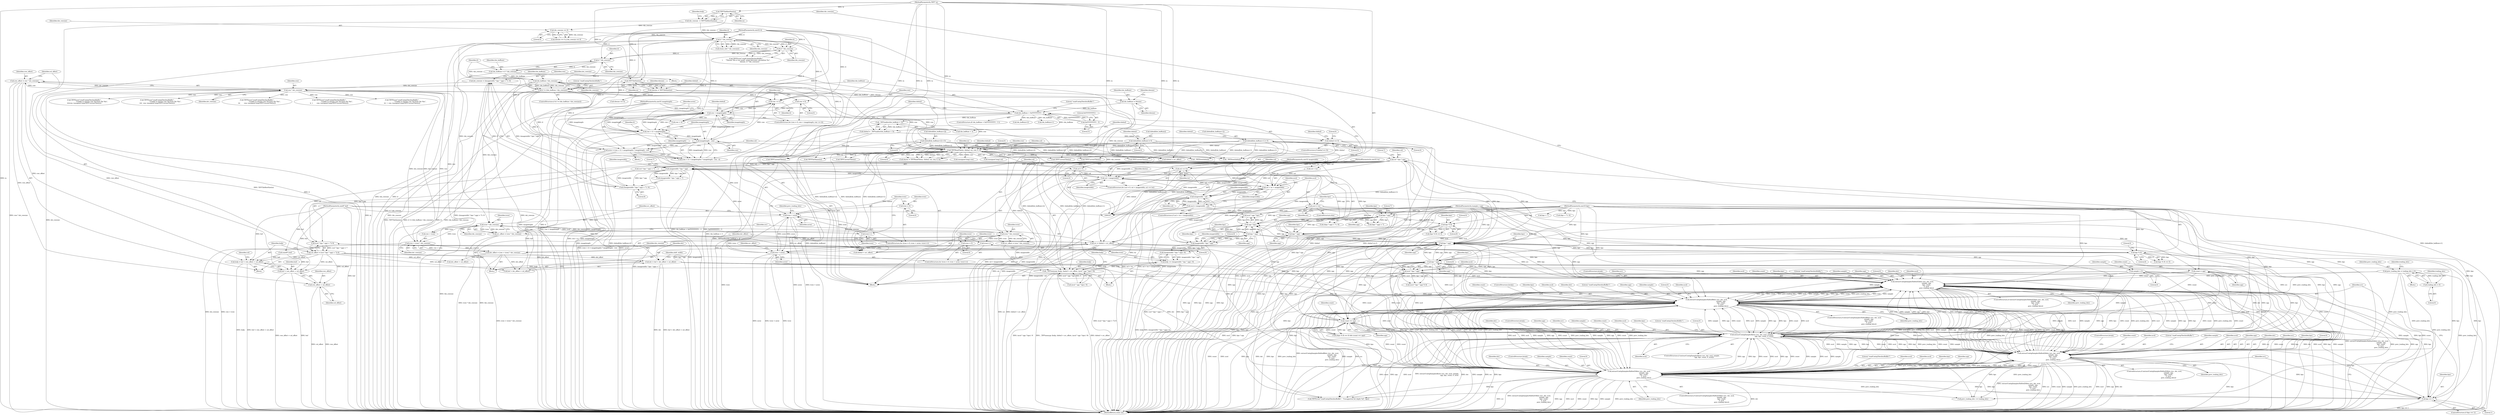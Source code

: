 digraph "0_libtiff_ae9365db1b271b62b35ce018eac8799b1d5e8a53@integer" {
"1000403" [label="(Call,row_offset = row * dst_rowsize)"];
"1000405" [label="(Call,row * dst_rowsize)"];
"1000365" [label="(Call,TIFFReadTile(in, tilebuf, col, row, 0, 0))"];
"1000174" [label="(Call,TIFFTileSize(in))"];
"1000143" [label="(Call,TIFFTileRowSize(in))"];
"1000108" [label="(MethodParameterIn,TIFF* in)"];
"1000311" [label="(Call,tilebuf[tile_buffsize+2] = 0)"];
"1000304" [label="(Call,tilebuf[tile_buffsize+1] = 0)"];
"1000299" [label="(Call,tilebuf[tile_buffsize] = 0)"];
"1000294" [label="(Call,tilebuf == 0)"];
"1000287" [label="(Call,tilebuf = _TIFFmalloc(tile_buffsize + 3))"];
"1000289" [label="(Call,_TIFFmalloc(tile_buffsize + 3))"];
"1000275" [label="(Call,tile_buffsize > 0xFFFFFFFFU - 3)"];
"1000222" [label="(Call,tile_buffsize = tilesize)"];
"1000172" [label="(Call,tilesize = TIFFTileSize(in))"];
"1000264" [label="(Call,tile_buffsize / tile_rowsize)"];
"1000256" [label="(Call,tile_buffsize = tl * tile_rowsize)"];
"1000258" [label="(Call,tl * tile_rowsize)"];
"1000253" [label="(Call,tl * tile_rowsize)"];
"1000245" [label="(Call,tl * tile_rowsize)"];
"1000113" [label="(MethodParameterIn,uint32 tl)"];
"1000141" [label="(Call,tile_rowsize  = TIFFTileRowSize(in))"];
"1000230" [label="(Call,tile_rowsize == 0)"];
"1000277" [label="(Call,0xFFFFFFFFU - 3)"];
"1000356" [label="(Call,col < imagewidth)"];
"1000359" [label="(Call,col += tw)"];
"1000112" [label="(MethodParameterIn,uint32 tw)"];
"1000434" [label="(Call,imagewidth - col)"];
"1000427" [label="(Call,col + tw > imagewidth)"];
"1000412" [label="(Call,col * bps * spp)"];
"1000414" [label="(Call,bps * spp)"];
"1000649" [label="(Call,extractContigSamplesShifted32bits (src, dst, ncol,\n                                                           sample, spp,\n                                                           bps, count,\n                                                           0, ncol,\n                                                           prev_trailing_bits))"];
"1000519" [label="(Call,src = tilebuf + src_offset)"];
"1000514" [label="(Call,src_offset = trow * tile_rowsize)"];
"1000516" [label="(Call,trow * tile_rowsize)"];
"1000508" [label="(Call,trow < nrow)"];
"1000505" [label="(Call,trow = 0)"];
"1000511" [label="(Call,trow++)"];
"1000456" [label="(Call,trow < nrow)"];
"1000459" [label="(Call,trow++)"];
"1000464" [label="(Call,trow * tile_rowsize)"];
"1000453" [label="(Call,trow = 0)"];
"1000340" [label="(Call,nrow = (row + tl > imagelength) ? imagelength - row : tl)"];
"1000348" [label="(Call,imagelength - row)"];
"1000343" [label="(Call,row + tl > imagelength)"];
"1000333" [label="(Call,row < imagelength)"];
"1000330" [label="(Call,row = 0)"];
"1000336" [label="(Call,row += tl)"];
"1000262" [label="(Call,tl != (tile_buffsize / tile_rowsize))"];
"1000110" [label="(MethodParameterIn,uint32 imagelength)"];
"1000531" [label="(Call,dst = buf + dst_offset + col_offset)"];
"1000109" [label="(MethodParameterIn,uint8* buf)"];
"1000524" [label="(Call,dst_offset = (row + trow) * dst_rowsize)"];
"1000526" [label="(Call,(row + trow) * dst_rowsize)"];
"1000408" [label="(Call,col_offset = ((col * bps * spp) + 7)/ 8)"];
"1000410" [label="(Call,((col * bps * spp) + 7)/ 8)"];
"1000572" [label="(Call,extractContigSamplesShifted8bits (src, dst, ncol,\n                                                            sample, spp,\n                                                            bps, count,\n                                                            0, ncol,\n                                                            prev_trailing_bits))"];
"1000498" [label="(Call,ncol * bps * spp)"];
"1000432" [label="(Call,ncol = imagewidth - col)"];
"1000438" [label="(Call,ncol = tw)"];
"1000500" [label="(Call,bps * spp)"];
"1000444" [label="(Call,bps % 8)"];
"1000115" [label="(MethodParameterIn,uint16 bps)"];
"1000448" [label="(Call,count == spp)"];
"1000622" [label="(Call,extractContigSamplesShifted24bits (src, dst, ncol,\n                                                           sample, spp,\n                                                           bps, count,\n                                                           0, ncol,\n                                                           prev_trailing_bits))"];
"1000597" [label="(Call,extractContigSamplesShifted16bits (src, dst, ncol,\n                                                             sample, spp,\n                                                             bps, count,\n                                                             0, ncol,\n                                                             prev_trailing_bits))"];
"1000543" [label="(Call,extractContigSamplesBytes (src, dst, ncol, sample,\n                                                   spp, bps, count, 0, ncol))"];
"1000122" [label="(Call,sample = 0)"];
"1000114" [label="(MethodParameterIn,tsample_t spp)"];
"1000126" [label="(Call,count = spp)"];
"1000567" [label="(Call,bps == 1)"];
"1000490" [label="(Call,prev_trailing_bits = trailing_bits = 0)"];
"1000492" [label="(Call,trailing_bits = 0)"];
"1000324" [label="(Call,bps * spp)"];
"1000198" [label="(Call,bps % 8)"];
"1000191" [label="(Call,bps * spp)"];
"1000484" [label="(Call,bps * spp)"];
"1000475" [label="(Call,spp * bps)"];
"1000111" [label="(MethodParameterIn,uint32 imagewidth)"];
"1000353" [label="(Call,col = 0)"];
"1000482" [label="(Call,imagewidth * bps * spp)"];
"1000322" [label="(Call,imagewidth * bps * spp)"];
"1000318" [label="(Call,dst_rowsize = ((imagewidth * bps * spp) + 7) / 8)"];
"1000320" [label="(Call,((imagewidth * bps * spp) + 7) / 8)"];
"1000419" [label="(Call,bufp = buf + row_offset + col_offset)"];
"1000467" [label="(Call,_TIFFmemcpy (bufp, tilebuf + src_offset, (ncol * spp * bps) / 8))"];
"1000479" [label="(Call,bufp += (imagewidth * bps * spp) / 8)"];
"1000421" [label="(Call,buf + row_offset + col_offset)"];
"1000423" [label="(Call,row_offset + col_offset)"];
"1000445" [label="(Identifier,bps)"];
"1000258" [label="(Call,tl * tile_rowsize)"];
"1000311" [label="(Call,tilebuf[tile_buffsize+2] = 0)"];
"1000257" [label="(Identifier,tile_buffsize)"];
"1000422" [label="(Identifier,buf)"];
"1000610" [label="(Literal,\"readContigTilesIntoBuffer\")"];
"1000487" [label="(Literal,8)"];
"1000404" [label="(Identifier,row_offset)"];
"1000460" [label="(Identifier,trow)"];
"1000511" [label="(Call,trow++)"];
"1000304" [label="(Call,tilebuf[tile_buffsize+1] = 0)"];
"1000115" [label="(MethodParameterIn,uint16 bps)"];
"1000533" [label="(Call,buf + dst_offset + col_offset)"];
"1000431" [label="(Identifier,imagewidth)"];
"1000484" [label="(Call,bps * spp)"];
"1000328" [label="(Literal,8)"];
"1000144" [label="(Identifier,in)"];
"1000568" [label="(Identifier,bps)"];
"1000325" [label="(Identifier,bps)"];
"1000126" [label="(Call,count = spp)"];
"1000287" [label="(Call,tilebuf = _TIFFmalloc(tile_buffsize + 3))"];
"1000321" [label="(Call,(imagewidth * bps * spp) + 7)"];
"1000649" [label="(Call,extractContigSamplesShifted32bits (src, dst, ncol,\n                                                           sample, spp,\n                                                           bps, count,\n                                                           0, ncol,\n                                                           prev_trailing_bits))"];
"1000335" [label="(Identifier,imagelength)"];
"1000446" [label="(Literal,8)"];
"1000143" [label="(Call,TIFFTileRowSize(in))"];
"1000371" [label="(Literal,0)"];
"1000331" [label="(Identifier,row)"];
"1000483" [label="(Identifier,imagewidth)"];
"1000458" [label="(Identifier,nrow)"];
"1000189" [label="(Call,((bps * spp) + 7) / 8)"];
"1000432" [label="(Call,ncol = imagewidth - col)"];
"1000596" [label="(ControlStructure,if (extractContigSamplesShifted16bits (src, dst, ncol,\n                                                             sample, spp,\n                                                             bps, count,\n                                                             0, ncol,\n                                                             prev_trailing_bits)))"];
"1000142" [label="(Identifier,tile_rowsize)"];
"1000200" [label="(Literal,8)"];
"1000452" [label="(ControlStructure,for (trow = 0; trow < nrow; trow++))"];
"1000423" [label="(Call,row_offset + col_offset)"];
"1000407" [label="(Identifier,dst_rowsize)"];
"1000226" [label="(Call,tilesize == 0 || tile_rowsize == 0)"];
"1000231" [label="(Identifier,tile_rowsize)"];
"1000361" [label="(Identifier,tw)"];
"1000644" [label="(ControlStructure,break;)"];
"1000521" [label="(Call,tilebuf + src_offset)"];
"1000296" [label="(Literal,0)"];
"1000279" [label="(Literal,3)"];
"1000658" [label="(Identifier,ncol)"];
"1000482" [label="(Call,imagewidth * bps * spp)"];
"1000497" [label="(Call,(ncol * bps * spp) % 8)"];
"1000224" [label="(Identifier,tilesize)"];
"1000330" [label="(Call,row = 0)"];
"1000491" [label="(Identifier,prev_trailing_bits)"];
"1000360" [label="(Identifier,col)"];
"1000629" [label="(Identifier,count)"];
"1000545" [label="(Identifier,dst)"];
"1000600" [label="(Identifier,ncol)"];
"1000303" [label="(Literal,0)"];
"1000111" [label="(MethodParameterIn,uint32 imagewidth)"];
"1000110" [label="(MethodParameterIn,uint32 imagelength)"];
"1000359" [label="(Call,col += tw)"];
"1000289" [label="(Call,_TIFFmalloc(tile_buffsize + 3))"];
"1000409" [label="(Identifier,col_offset)"];
"1000656" [label="(Identifier,count)"];
"1000655" [label="(Identifier,bps)"];
"1000282" [label="(Literal,\"readContigTilesIntoBuffer\")"];
"1000253" [label="(Call,tl * tile_rowsize)"];
"1000368" [label="(Identifier,col)"];
"1000516" [label="(Call,trow * tile_rowsize)"];
"1000420" [label="(Identifier,bufp)"];
"1000152" [label="(Call,(uint8*) buf)"];
"1000317" [label="(Literal,0)"];
"1000259" [label="(Identifier,tl)"];
"1000686" [label="(MethodReturn,static int)"];
"1000662" [label="(Literal,\"readContigTilesIntoBuffer\")"];
"1000262" [label="(Call,tl != (tile_buffsize / tile_rowsize))"];
"1000680" [label="(Identifier,prev_trailing_bits)"];
"1000519" [label="(Call,src = tilebuf + src_offset)"];
"1000324" [label="(Call,bps * spp)"];
"1000364" [label="(Identifier,tbytes)"];
"1000327" [label="(Literal,7)"];
"1000198" [label="(Call,bps % 8)"];
"1000526" [label="(Call,(row + trow) * dst_rowsize)"];
"1000332" [label="(Literal,0)"];
"1000295" [label="(Identifier,tilebuf)"];
"1000113" [label="(MethodParameterIn,uint32 tl)"];
"1000504" [label="(ControlStructure,for (trow = 0; trow < nrow; trow++))"];
"1000418" [label="(Literal,8)"];
"1000312" [label="(Call,tilebuf[tile_buffsize+2])"];
"1000419" [label="(Call,bufp = buf + row_offset + col_offset)"];
"1000472" [label="(Call,(ncol * spp * bps) / 8)"];
"1000293" [label="(ControlStructure,if (tilebuf == 0))"];
"1000625" [label="(Identifier,ncol)"];
"1000440" [label="(Identifier,tw)"];
"1000469" [label="(Call,tilebuf + src_offset)"];
"1000333" [label="(Call,row < imagelength)"];
"1000173" [label="(Identifier,tilesize)"];
"1000566" [label="(ControlStructure,if (bps == 1))"];
"1000640" [label="(Call,TIFFCurrentTile(in))"];
"1000455" [label="(Literal,0)"];
"1000606" [label="(Identifier,ncol)"];
"1000442" [label="(Call,((bps % 8) == 0) && (count == spp))"];
"1000193" [label="(Identifier,spp)"];
"1000594" [label="(ControlStructure,break;)"];
"1000564" [label="(ControlStructure,break;)"];
"1000326" [label="(Identifier,spp)"];
"1000467" [label="(Call,_TIFFmemcpy (bufp, tilebuf + src_offset, (ncol * spp * bps) / 8))"];
"1000128" [label="(Identifier,spp)"];
"1000530" [label="(Identifier,dst_rowsize)"];
"1000381" [label="(Call,TIFFFileName(in))"];
"1000468" [label="(Identifier,bufp)"];
"1000479" [label="(Call,bufp += (imagewidth * bps * spp) / 8)"];
"1000548" [label="(Identifier,spp)"];
"1000635" [label="(Literal,\"readContigTilesIntoBuffer\")"];
"1000275" [label="(Call,tile_buffsize > 0xFFFFFFFFU - 3)"];
"1000578" [label="(Identifier,bps)"];
"1000463" [label="(Identifier,src_offset)"];
"1000571" [label="(ControlStructure,if (extractContigSamplesShifted8bits (src, dst, ncol,\n                                                            sample, spp,\n                                                            bps, count,\n                                                            0, ncol,\n                                                            prev_trailing_bits)))"];
"1000456" [label="(Call,trow < nrow)"];
"1000503" [label="(Literal,8)"];
"1000597" [label="(Call,extractContigSamplesShifted16bits (src, dst, ncol,\n                                                             sample, spp,\n                                                             bps, count,\n                                                             0, ncol,\n                                                             prev_trailing_bits))"];
"1000319" [label="(Identifier,dst_rowsize)"];
"1000603" [label="(Identifier,bps)"];
"1000256" [label="(Call,tile_buffsize = tl * tile_rowsize)"];
"1000513" [label="(Block,)"];
"1000653" [label="(Identifier,sample)"];
"1000443" [label="(Call,(bps % 8) == 0)"];
"1000406" [label="(Identifier,row)"];
"1000626" [label="(Identifier,sample)"];
"1000575" [label="(Identifier,ncol)"];
"1000631" [label="(Identifier,ncol)"];
"1000477" [label="(Identifier,bps)"];
"1000489" [label="(Block,)"];
"1000544" [label="(Identifier,src)"];
"1000433" [label="(Identifier,ncol)"];
"1000428" [label="(Call,col + tw)"];
"1000365" [label="(Call,TIFFReadTile(in, tilebuf, col, row, 0, 0))"];
"1000438" [label="(Call,ncol = tw)"];
"1000288" [label="(Identifier,tilebuf)"];
"1000547" [label="(Identifier,sample)"];
"1000682" [label="(Call,_TIFFfree(tilebuf))"];
"1000405" [label="(Call,row * dst_rowsize)"];
"1000351" [label="(Identifier,tl)"];
"1000425" [label="(Identifier,col_offset)"];
"1000122" [label="(Call,sample = 0)"];
"1000602" [label="(Identifier,spp)"];
"1000222" [label="(Call,tile_buffsize = tilesize)"];
"1000249" [label="(Call,TIFFError(\"readContigTilesIntoBuffer\",\n\t      \"Tilesize %lu is too small, using alternate calculation %u\",\n              tilesize, tl * tile_rowsize))"];
"1000448" [label="(Call,count == spp)"];
"1000485" [label="(Identifier,bps)"];
"1000305" [label="(Call,tilebuf[tile_buffsize+1])"];
"1000574" [label="(Identifier,dst)"];
"1000183" [label="(Call,bps + 7)"];
"1000532" [label="(Identifier,dst)"];
"1000269" [label="(Literal,\"readContigTilesIntoBuffer\")"];
"1000329" [label="(ControlStructure,for (row = 0; row < imagelength; row += tl))"];
"1000507" [label="(Literal,0)"];
"1000274" [label="(ControlStructure,if( tile_buffsize > 0xFFFFFFFFU - 3 ))"];
"1000174" [label="(Call,TIFFTileSize(in))"];
"1000276" [label="(Identifier,tile_buffsize)"];
"1000524" [label="(Call,dst_offset = (row + trow) * dst_rowsize)"];
"1000336" [label="(Call,row += tl)"];
"1000342" [label="(Call,(row + tl > imagelength) ? imagelength - row : tl)"];
"1000569" [label="(Literal,1)"];
"1000197" [label="(Call,(bps % 8) == 0)"];
"1000500" [label="(Call,bps * spp)"];
"1000246" [label="(Identifier,tl)"];
"1000411" [label="(Call,(col * bps * spp) + 7)"];
"1000191" [label="(Call,bps * spp)"];
"1000552" [label="(Identifier,ncol)"];
"1000424" [label="(Identifier,row_offset)"];
"1000627" [label="(Identifier,spp)"];
"1000518" [label="(Identifier,tile_rowsize)"];
"1000502" [label="(Identifier,spp)"];
"1000353" [label="(Call,col = 0)"];
"1000508" [label="(Call,trow < nrow)"];
"1000506" [label="(Identifier,trow)"];
"1000322" [label="(Call,imagewidth * bps * spp)"];
"1000350" [label="(Identifier,row)"];
"1000399" [label="(Call,_TIFFfree(tilebuf))"];
"1000434" [label="(Call,imagewidth - col)"];
"1000654" [label="(Identifier,spp)"];
"1000550" [label="(Identifier,count)"];
"1000412" [label="(Call,col * bps * spp)"];
"1000599" [label="(Identifier,dst)"];
"1000357" [label="(Identifier,col)"];
"1000415" [label="(Identifier,bps)"];
"1000615" [label="(Call,TIFFCurrentTile(in))"];
"1000182" [label="(Call,(bps + 7) / 8)"];
"1000509" [label="(Identifier,trow)"];
"1000486" [label="(Identifier,spp)"];
"1000243" [label="(Call,(tsize_t)(tl * tile_rowsize))"];
"1000464" [label="(Call,trow * tile_rowsize)"];
"1000349" [label="(Identifier,imagelength)"];
"1000462" [label="(Call,src_offset = trow * tile_rowsize)"];
"1000362" [label="(Block,)"];
"1000314" [label="(Call,tile_buffsize+2)"];
"1000151" [label="(Identifier,bufp)"];
"1000661" [label="(Call,TIFFError(\"readContigTilesIntoBuffer\",\n                                \"Unable to extract row %d from tile %lu\", \n\t\t\t        row, (unsigned long)TIFFCurrentTile(in)))"];
"1000498" [label="(Call,ncol * bps * spp)"];
"1000141" [label="(Call,tile_rowsize  = TIFFTileRowSize(in))"];
"1000505" [label="(Call,trow = 0)"];
"1000290" [label="(Call,tile_buffsize + 3)"];
"1000124" [label="(Literal,0)"];
"1000410" [label="(Call,((col * bps * spp) + 7)/ 8)"];
"1000344" [label="(Call,row + tl)"];
"1000265" [label="(Identifier,tile_buffsize)"];
"1000514" [label="(Call,src_offset = trow * tile_rowsize)"];
"1000426" [label="(ControlStructure,if (col + tw > imagewidth))"];
"1000634" [label="(Call,TIFFError(\"readContigTilesIntoBuffer\",\n                                \"Unable to extract row %d from tile %lu\", \n\t\t  \t        row, (unsigned long)TIFFCurrentTile(in)))"];
"1000306" [label="(Identifier,tilebuf)"];
"1000585" [label="(Literal,\"readContigTilesIntoBuffer\")"];
"1000510" [label="(Identifier,nrow)"];
"1000114" [label="(MethodParameterIn,tsample_t spp)"];
"1000447" [label="(Literal,0)"];
"1000123" [label="(Identifier,sample)"];
"1000227" [label="(Call,tilesize == 0)"];
"1000512" [label="(Identifier,trow)"];
"1000683" [label="(Identifier,tilebuf)"];
"1000496" [label="(Identifier,trailing_bits)"];
"1000248" [label="(Block,)"];
"1000323" [label="(Identifier,imagewidth)"];
"1000546" [label="(Identifier,ncol)"];
"1000457" [label="(Identifier,trow)"];
"1000542" [label="(ControlStructure,if (extractContigSamplesBytes (src, dst, ncol, sample,\n                                                   spp, bps, count, 0, ncol)))"];
"1000245" [label="(Call,tl * tile_rowsize)"];
"1000619" [label="(ControlStructure,break;)"];
"1000343" [label="(Call,row + tl > imagelength)"];
"1000192" [label="(Identifier,bps)"];
"1000260" [label="(Identifier,tile_rowsize)"];
"1000624" [label="(Identifier,dst)"];
"1000648" [label="(ControlStructure,if (extractContigSamplesShifted32bits (src, dst, ncol,\n                                                           sample, spp,\n                                                           bps, count,\n                                                           0, ncol,\n                                                           prev_trailing_bits)))"];
"1000436" [label="(Identifier,col)"];
"1000175" [label="(Identifier,in)"];
"1000490" [label="(Call,prev_trailing_bits = trailing_bits = 0)"];
"1000531" [label="(Call,dst = buf + dst_offset + col_offset)"];
"1000190" [label="(Call,(bps * spp) + 7)"];
"1000354" [label="(Identifier,col)"];
"1000299" [label="(Call,tilebuf[tile_buffsize] = 0)"];
"1000621" [label="(ControlStructure,if (extractContigSamplesShifted24bits (src, dst, ncol,\n                                                           sample, spp,\n                                                           bps, count,\n                                                           0, ncol,\n                                                           prev_trailing_bits)))"];
"1000300" [label="(Call,tilebuf[tile_buffsize])"];
"1000539" [label="(Identifier,shift_width)"];
"1000560" [label="(Call,TIFFCurrentTile(in))"];
"1000421" [label="(Call,buf + row_offset + col_offset)"];
"1000549" [label="(Identifier,bps)"];
"1000623" [label="(Identifier,src)"];
"1000347" [label="(Identifier,imagelength)"];
"1000338" [label="(Identifier,tl)"];
"1000525" [label="(Identifier,dst_offset)"];
"1000358" [label="(Identifier,imagewidth)"];
"1000408" [label="(Call,col_offset = ((col * bps * spp) + 7)/ 8)"];
"1000657" [label="(Literal,0)"];
"1000601" [label="(Identifier,sample)"];
"1000515" [label="(Identifier,src_offset)"];
"1000582" [label="(Identifier,prev_trailing_bits)"];
"1000254" [label="(Identifier,tl)"];
"1000667" [label="(Call,TIFFCurrentTile(in))"];
"1000278" [label="(Literal,0xFFFFFFFFU)"];
"1000481" [label="(Call,(imagewidth * bps * spp) / 8)"];
"1000413" [label="(Identifier,col)"];
"1000577" [label="(Identifier,spp)"];
"1000576" [label="(Identifier,sample)"];
"1000223" [label="(Identifier,tile_buffsize)"];
"1000416" [label="(Identifier,spp)"];
"1000501" [label="(Identifier,bps)"];
"1000632" [label="(Identifier,prev_trailing_bits)"];
"1000112" [label="(MethodParameterIn,uint32 tw)"];
"1000255" [label="(Identifier,tile_rowsize)"];
"1000429" [label="(Identifier,col)"];
"1000580" [label="(Literal,0)"];
"1000493" [label="(Identifier,trailing_bits)"];
"1000598" [label="(Identifier,src)"];
"1000651" [label="(Identifier,dst)"];
"1000459" [label="(Call,trow++)"];
"1000199" [label="(Identifier,bps)"];
"1000363" [label="(Call,tbytes = TIFFReadTile(in, tilebuf, col, row, 0, 0))"];
"1000435" [label="(Identifier,imagewidth)"];
"1000555" [label="(Literal,\"readContigTilesIntoBuffer\")"];
"1000366" [label="(Identifier,in)"];
"1000572" [label="(Call,extractContigSamplesShifted8bits (src, dst, ncol,\n                                                            sample, spp,\n                                                            bps, count,\n                                                            0, ncol,\n                                                            prev_trailing_bits))"];
"1000232" [label="(Literal,0)"];
"1000652" [label="(Identifier,ncol)"];
"1000301" [label="(Identifier,tilebuf)"];
"1000277" [label="(Call,0xFFFFFFFFU - 3)"];
"1000671" [label="(ControlStructure,break;)"];
"1000609" [label="(Call,TIFFError(\"readContigTilesIntoBuffer\",\n                                  \"Unable to extract row %d from tile %lu\", \n\t\t\t  \t  row, (unsigned long)TIFFCurrentTile(in)))"];
"1000494" [label="(Literal,0)"];
"1000178" [label="(Identifier,tilebuf)"];
"1000573" [label="(Identifier,src)"];
"1000461" [label="(Block,)"];
"1000228" [label="(Identifier,tilesize)"];
"1000116" [label="(Block,)"];
"1000454" [label="(Identifier,trow)"];
"1000313" [label="(Identifier,tilebuf)"];
"1000356" [label="(Call,col < imagewidth)"];
"1000581" [label="(Identifier,ncol)"];
"1000352" [label="(ControlStructure,for (col = 0; col < imagewidth; col += tw))"];
"1000247" [label="(Identifier,tile_rowsize)"];
"1000473" [label="(Call,ncol * spp * bps)"];
"1000334" [label="(Identifier,row)"];
"1000367" [label="(Identifier,tilebuf)"];
"1000109" [label="(MethodParameterIn,uint8* buf)"];
"1000527" [label="(Call,row + trow)"];
"1000414" [label="(Call,bps * spp)"];
"1000453" [label="(Call,trow = 0)"];
"1000340" [label="(Call,nrow = (row + tl > imagelength) ? imagelength - row : tl)"];
"1000520" [label="(Identifier,src)"];
"1000650" [label="(Identifier,src)"];
"1000492" [label="(Call,trailing_bits = 0)"];
"1000264" [label="(Call,tile_buffsize / tile_rowsize)"];
"1000341" [label="(Identifier,nrow)"];
"1000263" [label="(Identifier,tl)"];
"1000607" [label="(Identifier,prev_trailing_bits)"];
"1000310" [label="(Literal,0)"];
"1000318" [label="(Call,dst_rowsize = ((imagewidth * bps * spp) + 7) / 8)"];
"1000444" [label="(Call,bps % 8)"];
"1000348" [label="(Call,imagelength - row)"];
"1000387" [label="(Call,(unsigned long) row)"];
"1000370" [label="(Literal,0)"];
"1000437" [label="(ControlStructure,else)"];
"1000427" [label="(Call,col + tw > imagewidth)"];
"1000475" [label="(Call,spp * bps)"];
"1000294" [label="(Call,tilebuf == 0)"];
"1000622" [label="(Call,extractContigSamplesShifted24bits (src, dst, ncol,\n                                                           sample, spp,\n                                                           bps, count,\n                                                           0, ncol,\n                                                           prev_trailing_bits))"];
"1000517" [label="(Identifier,trow)"];
"1000604" [label="(Identifier,count)"];
"1000535" [label="(Call,dst_offset + col_offset)"];
"1000480" [label="(Identifier,bufp)"];
"1000337" [label="(Identifier,row)"];
"1000465" [label="(Identifier,trow)"];
"1000449" [label="(Identifier,count)"];
"1000108" [label="(MethodParameterIn,TIFF* in)"];
"1000230" [label="(Call,tile_rowsize == 0)"];
"1000320" [label="(Call,((imagewidth * bps * spp) + 7) / 8)"];
"1000554" [label="(Call,TIFFError(\"readContigTilesIntoBuffer\",\n                                \"Unable to extract row %d from tile %lu\", \n\t\t\t\trow, (unsigned long)TIFFCurrentTile(in)))"];
"1000567" [label="(Call,bps == 1)"];
"1000127" [label="(Identifier,count)"];
"1000476" [label="(Identifier,spp)"];
"1000679" [label="(Call,prev_trailing_bits += trailing_bits)"];
"1000417" [label="(Literal,7)"];
"1000543" [label="(Call,extractContigSamplesBytes (src, dst, ncol, sample,\n                                                   spp, bps, count, 0, ncol))"];
"1000403" [label="(Call,row_offset = row * dst_rowsize)"];
"1000384" [label="(Call,(unsigned long) col)"];
"1000579" [label="(Identifier,count)"];
"1000369" [label="(Identifier,row)"];
"1000439" [label="(Identifier,ncol)"];
"1000307" [label="(Call,tile_buffsize+1)"];
"1000355" [label="(Literal,0)"];
"1000584" [label="(Call,TIFFError(\"readContigTilesIntoBuffer\",\n                                  \"Unable to extract row %d from tile %lu\", \n\t\t\t\t  row, (unsigned long)TIFFCurrentTile(in)))"];
"1000194" [label="(Literal,7)"];
"1000628" [label="(Identifier,bps)"];
"1000499" [label="(Identifier,ncol)"];
"1000466" [label="(Identifier,tile_rowsize)"];
"1000298" [label="(Literal,0)"];
"1000266" [label="(Identifier,tile_rowsize)"];
"1000630" [label="(Literal,0)"];
"1000659" [label="(Identifier,prev_trailing_bits)"];
"1000551" [label="(Literal,0)"];
"1000201" [label="(Literal,0)"];
"1000450" [label="(Identifier,spp)"];
"1000261" [label="(ControlStructure,if (tl != (tile_buffsize / tile_rowsize)))"];
"1000673" [label="(Call,TIFFError(\"readContigTilesIntoBuffer\", \"Unsupported bit depth %d\", bps))"];
"1000339" [label="(Block,)"];
"1000172" [label="(Call,tilesize = TIFFTileSize(in))"];
"1000590" [label="(Call,TIFFCurrentTile(in))"];
"1000605" [label="(Literal,0)"];
"1000403" -> "1000362"  [label="AST: "];
"1000403" -> "1000405"  [label="CFG: "];
"1000404" -> "1000403"  [label="AST: "];
"1000405" -> "1000403"  [label="AST: "];
"1000409" -> "1000403"  [label="CFG: "];
"1000403" -> "1000686"  [label="DDG: row * dst_rowsize"];
"1000405" -> "1000403"  [label="DDG: row"];
"1000405" -> "1000403"  [label="DDG: dst_rowsize"];
"1000403" -> "1000419"  [label="DDG: row_offset"];
"1000403" -> "1000421"  [label="DDG: row_offset"];
"1000403" -> "1000423"  [label="DDG: row_offset"];
"1000405" -> "1000407"  [label="CFG: "];
"1000406" -> "1000405"  [label="AST: "];
"1000407" -> "1000405"  [label="AST: "];
"1000405" -> "1000686"  [label="DDG: dst_rowsize"];
"1000405" -> "1000336"  [label="DDG: row"];
"1000405" -> "1000365"  [label="DDG: row"];
"1000365" -> "1000405"  [label="DDG: row"];
"1000318" -> "1000405"  [label="DDG: dst_rowsize"];
"1000526" -> "1000405"  [label="DDG: dst_rowsize"];
"1000405" -> "1000526"  [label="DDG: row"];
"1000405" -> "1000526"  [label="DDG: dst_rowsize"];
"1000405" -> "1000527"  [label="DDG: row"];
"1000405" -> "1000554"  [label="DDG: row"];
"1000405" -> "1000584"  [label="DDG: row"];
"1000405" -> "1000609"  [label="DDG: row"];
"1000405" -> "1000634"  [label="DDG: row"];
"1000405" -> "1000661"  [label="DDG: row"];
"1000365" -> "1000363"  [label="AST: "];
"1000365" -> "1000371"  [label="CFG: "];
"1000366" -> "1000365"  [label="AST: "];
"1000367" -> "1000365"  [label="AST: "];
"1000368" -> "1000365"  [label="AST: "];
"1000369" -> "1000365"  [label="AST: "];
"1000370" -> "1000365"  [label="AST: "];
"1000371" -> "1000365"  [label="AST: "];
"1000363" -> "1000365"  [label="CFG: "];
"1000365" -> "1000686"  [label="DDG: in"];
"1000365" -> "1000363"  [label="DDG: 0"];
"1000365" -> "1000363"  [label="DDG: row"];
"1000365" -> "1000363"  [label="DDG: in"];
"1000365" -> "1000363"  [label="DDG: tilebuf"];
"1000365" -> "1000363"  [label="DDG: col"];
"1000174" -> "1000365"  [label="DDG: in"];
"1000108" -> "1000365"  [label="DDG: in"];
"1000311" -> "1000365"  [label="DDG: tilebuf[tile_buffsize+2]"];
"1000304" -> "1000365"  [label="DDG: tilebuf[tile_buffsize+1]"];
"1000299" -> "1000365"  [label="DDG: tilebuf[tile_buffsize]"];
"1000294" -> "1000365"  [label="DDG: tilebuf"];
"1000356" -> "1000365"  [label="DDG: col"];
"1000348" -> "1000365"  [label="DDG: row"];
"1000333" -> "1000365"  [label="DDG: row"];
"1000365" -> "1000381"  [label="DDG: in"];
"1000365" -> "1000384"  [label="DDG: col"];
"1000365" -> "1000387"  [label="DDG: row"];
"1000365" -> "1000399"  [label="DDG: tilebuf"];
"1000365" -> "1000412"  [label="DDG: col"];
"1000365" -> "1000467"  [label="DDG: tilebuf"];
"1000365" -> "1000469"  [label="DDG: tilebuf"];
"1000365" -> "1000519"  [label="DDG: tilebuf"];
"1000365" -> "1000521"  [label="DDG: tilebuf"];
"1000365" -> "1000560"  [label="DDG: in"];
"1000365" -> "1000590"  [label="DDG: in"];
"1000365" -> "1000615"  [label="DDG: in"];
"1000365" -> "1000640"  [label="DDG: in"];
"1000365" -> "1000667"  [label="DDG: in"];
"1000365" -> "1000682"  [label="DDG: tilebuf"];
"1000174" -> "1000172"  [label="AST: "];
"1000174" -> "1000175"  [label="CFG: "];
"1000175" -> "1000174"  [label="AST: "];
"1000172" -> "1000174"  [label="CFG: "];
"1000174" -> "1000686"  [label="DDG: in"];
"1000174" -> "1000172"  [label="DDG: in"];
"1000143" -> "1000174"  [label="DDG: in"];
"1000108" -> "1000174"  [label="DDG: in"];
"1000143" -> "1000141"  [label="AST: "];
"1000143" -> "1000144"  [label="CFG: "];
"1000144" -> "1000143"  [label="AST: "];
"1000141" -> "1000143"  [label="CFG: "];
"1000143" -> "1000141"  [label="DDG: in"];
"1000108" -> "1000143"  [label="DDG: in"];
"1000108" -> "1000107"  [label="AST: "];
"1000108" -> "1000686"  [label="DDG: in"];
"1000108" -> "1000381"  [label="DDG: in"];
"1000108" -> "1000560"  [label="DDG: in"];
"1000108" -> "1000590"  [label="DDG: in"];
"1000108" -> "1000615"  [label="DDG: in"];
"1000108" -> "1000640"  [label="DDG: in"];
"1000108" -> "1000667"  [label="DDG: in"];
"1000311" -> "1000116"  [label="AST: "];
"1000311" -> "1000317"  [label="CFG: "];
"1000312" -> "1000311"  [label="AST: "];
"1000317" -> "1000311"  [label="AST: "];
"1000319" -> "1000311"  [label="CFG: "];
"1000311" -> "1000686"  [label="DDG: tilebuf[tile_buffsize+2]"];
"1000311" -> "1000399"  [label="DDG: tilebuf[tile_buffsize+2]"];
"1000311" -> "1000467"  [label="DDG: tilebuf[tile_buffsize+2]"];
"1000311" -> "1000469"  [label="DDG: tilebuf[tile_buffsize+2]"];
"1000311" -> "1000519"  [label="DDG: tilebuf[tile_buffsize+2]"];
"1000311" -> "1000521"  [label="DDG: tilebuf[tile_buffsize+2]"];
"1000311" -> "1000682"  [label="DDG: tilebuf[tile_buffsize+2]"];
"1000304" -> "1000116"  [label="AST: "];
"1000304" -> "1000310"  [label="CFG: "];
"1000305" -> "1000304"  [label="AST: "];
"1000310" -> "1000304"  [label="AST: "];
"1000313" -> "1000304"  [label="CFG: "];
"1000304" -> "1000686"  [label="DDG: tilebuf[tile_buffsize+1]"];
"1000304" -> "1000399"  [label="DDG: tilebuf[tile_buffsize+1]"];
"1000304" -> "1000467"  [label="DDG: tilebuf[tile_buffsize+1]"];
"1000304" -> "1000469"  [label="DDG: tilebuf[tile_buffsize+1]"];
"1000304" -> "1000519"  [label="DDG: tilebuf[tile_buffsize+1]"];
"1000304" -> "1000521"  [label="DDG: tilebuf[tile_buffsize+1]"];
"1000304" -> "1000682"  [label="DDG: tilebuf[tile_buffsize+1]"];
"1000299" -> "1000116"  [label="AST: "];
"1000299" -> "1000303"  [label="CFG: "];
"1000300" -> "1000299"  [label="AST: "];
"1000303" -> "1000299"  [label="AST: "];
"1000306" -> "1000299"  [label="CFG: "];
"1000299" -> "1000686"  [label="DDG: tilebuf[tile_buffsize]"];
"1000299" -> "1000399"  [label="DDG: tilebuf[tile_buffsize]"];
"1000299" -> "1000467"  [label="DDG: tilebuf[tile_buffsize]"];
"1000299" -> "1000469"  [label="DDG: tilebuf[tile_buffsize]"];
"1000299" -> "1000519"  [label="DDG: tilebuf[tile_buffsize]"];
"1000299" -> "1000521"  [label="DDG: tilebuf[tile_buffsize]"];
"1000299" -> "1000682"  [label="DDG: tilebuf[tile_buffsize]"];
"1000294" -> "1000293"  [label="AST: "];
"1000294" -> "1000296"  [label="CFG: "];
"1000295" -> "1000294"  [label="AST: "];
"1000296" -> "1000294"  [label="AST: "];
"1000298" -> "1000294"  [label="CFG: "];
"1000301" -> "1000294"  [label="CFG: "];
"1000294" -> "1000686"  [label="DDG: tilebuf == 0"];
"1000294" -> "1000686"  [label="DDG: tilebuf"];
"1000287" -> "1000294"  [label="DDG: tilebuf"];
"1000294" -> "1000682"  [label="DDG: tilebuf"];
"1000287" -> "1000116"  [label="AST: "];
"1000287" -> "1000289"  [label="CFG: "];
"1000288" -> "1000287"  [label="AST: "];
"1000289" -> "1000287"  [label="AST: "];
"1000295" -> "1000287"  [label="CFG: "];
"1000287" -> "1000686"  [label="DDG: _TIFFmalloc(tile_buffsize + 3)"];
"1000289" -> "1000287"  [label="DDG: tile_buffsize + 3"];
"1000289" -> "1000290"  [label="CFG: "];
"1000290" -> "1000289"  [label="AST: "];
"1000289" -> "1000686"  [label="DDG: tile_buffsize + 3"];
"1000275" -> "1000289"  [label="DDG: tile_buffsize"];
"1000275" -> "1000274"  [label="AST: "];
"1000275" -> "1000277"  [label="CFG: "];
"1000276" -> "1000275"  [label="AST: "];
"1000277" -> "1000275"  [label="AST: "];
"1000282" -> "1000275"  [label="CFG: "];
"1000288" -> "1000275"  [label="CFG: "];
"1000275" -> "1000686"  [label="DDG: tile_buffsize > 0xFFFFFFFFU - 3"];
"1000275" -> "1000686"  [label="DDG: 0xFFFFFFFFU - 3"];
"1000222" -> "1000275"  [label="DDG: tile_buffsize"];
"1000264" -> "1000275"  [label="DDG: tile_buffsize"];
"1000277" -> "1000275"  [label="DDG: 0xFFFFFFFFU"];
"1000277" -> "1000275"  [label="DDG: 3"];
"1000275" -> "1000290"  [label="DDG: tile_buffsize"];
"1000275" -> "1000307"  [label="DDG: tile_buffsize"];
"1000275" -> "1000314"  [label="DDG: tile_buffsize"];
"1000222" -> "1000116"  [label="AST: "];
"1000222" -> "1000224"  [label="CFG: "];
"1000223" -> "1000222"  [label="AST: "];
"1000224" -> "1000222"  [label="AST: "];
"1000228" -> "1000222"  [label="CFG: "];
"1000172" -> "1000222"  [label="DDG: tilesize"];
"1000172" -> "1000116"  [label="AST: "];
"1000173" -> "1000172"  [label="AST: "];
"1000178" -> "1000172"  [label="CFG: "];
"1000172" -> "1000686"  [label="DDG: TIFFTileSize(in)"];
"1000172" -> "1000227"  [label="DDG: tilesize"];
"1000264" -> "1000262"  [label="AST: "];
"1000264" -> "1000266"  [label="CFG: "];
"1000265" -> "1000264"  [label="AST: "];
"1000266" -> "1000264"  [label="AST: "];
"1000262" -> "1000264"  [label="CFG: "];
"1000264" -> "1000686"  [label="DDG: tile_rowsize"];
"1000264" -> "1000262"  [label="DDG: tile_buffsize"];
"1000264" -> "1000262"  [label="DDG: tile_rowsize"];
"1000256" -> "1000264"  [label="DDG: tile_buffsize"];
"1000258" -> "1000264"  [label="DDG: tile_rowsize"];
"1000264" -> "1000464"  [label="DDG: tile_rowsize"];
"1000264" -> "1000516"  [label="DDG: tile_rowsize"];
"1000256" -> "1000248"  [label="AST: "];
"1000256" -> "1000258"  [label="CFG: "];
"1000257" -> "1000256"  [label="AST: "];
"1000258" -> "1000256"  [label="AST: "];
"1000263" -> "1000256"  [label="CFG: "];
"1000256" -> "1000686"  [label="DDG: tl * tile_rowsize"];
"1000258" -> "1000256"  [label="DDG: tl"];
"1000258" -> "1000256"  [label="DDG: tile_rowsize"];
"1000258" -> "1000260"  [label="CFG: "];
"1000259" -> "1000258"  [label="AST: "];
"1000260" -> "1000258"  [label="AST: "];
"1000253" -> "1000258"  [label="DDG: tl"];
"1000253" -> "1000258"  [label="DDG: tile_rowsize"];
"1000113" -> "1000258"  [label="DDG: tl"];
"1000258" -> "1000262"  [label="DDG: tl"];
"1000253" -> "1000249"  [label="AST: "];
"1000253" -> "1000255"  [label="CFG: "];
"1000254" -> "1000253"  [label="AST: "];
"1000255" -> "1000253"  [label="AST: "];
"1000249" -> "1000253"  [label="CFG: "];
"1000253" -> "1000249"  [label="DDG: tl"];
"1000253" -> "1000249"  [label="DDG: tile_rowsize"];
"1000245" -> "1000253"  [label="DDG: tl"];
"1000245" -> "1000253"  [label="DDG: tile_rowsize"];
"1000113" -> "1000253"  [label="DDG: tl"];
"1000245" -> "1000243"  [label="AST: "];
"1000245" -> "1000247"  [label="CFG: "];
"1000246" -> "1000245"  [label="AST: "];
"1000247" -> "1000245"  [label="AST: "];
"1000243" -> "1000245"  [label="CFG: "];
"1000245" -> "1000686"  [label="DDG: tl"];
"1000245" -> "1000686"  [label="DDG: tile_rowsize"];
"1000245" -> "1000243"  [label="DDG: tl"];
"1000245" -> "1000243"  [label="DDG: tile_rowsize"];
"1000113" -> "1000245"  [label="DDG: tl"];
"1000141" -> "1000245"  [label="DDG: tile_rowsize"];
"1000230" -> "1000245"  [label="DDG: tile_rowsize"];
"1000245" -> "1000336"  [label="DDG: tl"];
"1000245" -> "1000340"  [label="DDG: tl"];
"1000245" -> "1000343"  [label="DDG: tl"];
"1000245" -> "1000344"  [label="DDG: tl"];
"1000245" -> "1000342"  [label="DDG: tl"];
"1000245" -> "1000464"  [label="DDG: tile_rowsize"];
"1000245" -> "1000516"  [label="DDG: tile_rowsize"];
"1000113" -> "1000107"  [label="AST: "];
"1000113" -> "1000686"  [label="DDG: tl"];
"1000113" -> "1000262"  [label="DDG: tl"];
"1000113" -> "1000336"  [label="DDG: tl"];
"1000113" -> "1000340"  [label="DDG: tl"];
"1000113" -> "1000343"  [label="DDG: tl"];
"1000113" -> "1000344"  [label="DDG: tl"];
"1000113" -> "1000342"  [label="DDG: tl"];
"1000141" -> "1000116"  [label="AST: "];
"1000142" -> "1000141"  [label="AST: "];
"1000151" -> "1000141"  [label="CFG: "];
"1000141" -> "1000686"  [label="DDG: TIFFTileRowSize(in)"];
"1000141" -> "1000230"  [label="DDG: tile_rowsize"];
"1000230" -> "1000226"  [label="AST: "];
"1000230" -> "1000232"  [label="CFG: "];
"1000231" -> "1000230"  [label="AST: "];
"1000232" -> "1000230"  [label="AST: "];
"1000226" -> "1000230"  [label="CFG: "];
"1000230" -> "1000226"  [label="DDG: tile_rowsize"];
"1000230" -> "1000226"  [label="DDG: 0"];
"1000277" -> "1000279"  [label="CFG: "];
"1000278" -> "1000277"  [label="AST: "];
"1000279" -> "1000277"  [label="AST: "];
"1000356" -> "1000352"  [label="AST: "];
"1000356" -> "1000358"  [label="CFG: "];
"1000357" -> "1000356"  [label="AST: "];
"1000358" -> "1000356"  [label="AST: "];
"1000364" -> "1000356"  [label="CFG: "];
"1000337" -> "1000356"  [label="CFG: "];
"1000356" -> "1000686"  [label="DDG: col < imagewidth"];
"1000356" -> "1000686"  [label="DDG: col"];
"1000356" -> "1000686"  [label="DDG: imagewidth"];
"1000359" -> "1000356"  [label="DDG: col"];
"1000353" -> "1000356"  [label="DDG: col"];
"1000482" -> "1000356"  [label="DDG: imagewidth"];
"1000427" -> "1000356"  [label="DDG: imagewidth"];
"1000434" -> "1000356"  [label="DDG: imagewidth"];
"1000322" -> "1000356"  [label="DDG: imagewidth"];
"1000111" -> "1000356"  [label="DDG: imagewidth"];
"1000356" -> "1000427"  [label="DDG: imagewidth"];
"1000359" -> "1000352"  [label="AST: "];
"1000359" -> "1000361"  [label="CFG: "];
"1000360" -> "1000359"  [label="AST: "];
"1000361" -> "1000359"  [label="AST: "];
"1000357" -> "1000359"  [label="CFG: "];
"1000359" -> "1000686"  [label="DDG: tw"];
"1000112" -> "1000359"  [label="DDG: tw"];
"1000434" -> "1000359"  [label="DDG: col"];
"1000412" -> "1000359"  [label="DDG: col"];
"1000112" -> "1000107"  [label="AST: "];
"1000112" -> "1000686"  [label="DDG: tw"];
"1000112" -> "1000427"  [label="DDG: tw"];
"1000112" -> "1000428"  [label="DDG: tw"];
"1000112" -> "1000438"  [label="DDG: tw"];
"1000434" -> "1000432"  [label="AST: "];
"1000434" -> "1000436"  [label="CFG: "];
"1000435" -> "1000434"  [label="AST: "];
"1000436" -> "1000434"  [label="AST: "];
"1000432" -> "1000434"  [label="CFG: "];
"1000434" -> "1000686"  [label="DDG: col"];
"1000434" -> "1000686"  [label="DDG: imagewidth"];
"1000434" -> "1000432"  [label="DDG: imagewidth"];
"1000434" -> "1000432"  [label="DDG: col"];
"1000427" -> "1000434"  [label="DDG: imagewidth"];
"1000111" -> "1000434"  [label="DDG: imagewidth"];
"1000412" -> "1000434"  [label="DDG: col"];
"1000434" -> "1000482"  [label="DDG: imagewidth"];
"1000427" -> "1000426"  [label="AST: "];
"1000427" -> "1000431"  [label="CFG: "];
"1000428" -> "1000427"  [label="AST: "];
"1000431" -> "1000427"  [label="AST: "];
"1000433" -> "1000427"  [label="CFG: "];
"1000439" -> "1000427"  [label="CFG: "];
"1000427" -> "1000686"  [label="DDG: col + tw"];
"1000427" -> "1000686"  [label="DDG: col + tw > imagewidth"];
"1000427" -> "1000686"  [label="DDG: imagewidth"];
"1000412" -> "1000427"  [label="DDG: col"];
"1000111" -> "1000427"  [label="DDG: imagewidth"];
"1000427" -> "1000482"  [label="DDG: imagewidth"];
"1000412" -> "1000411"  [label="AST: "];
"1000412" -> "1000414"  [label="CFG: "];
"1000413" -> "1000412"  [label="AST: "];
"1000414" -> "1000412"  [label="AST: "];
"1000417" -> "1000412"  [label="CFG: "];
"1000412" -> "1000686"  [label="DDG: bps * spp"];
"1000412" -> "1000410"  [label="DDG: col"];
"1000412" -> "1000410"  [label="DDG: bps * spp"];
"1000412" -> "1000411"  [label="DDG: col"];
"1000412" -> "1000411"  [label="DDG: bps * spp"];
"1000414" -> "1000412"  [label="DDG: bps"];
"1000414" -> "1000412"  [label="DDG: spp"];
"1000412" -> "1000428"  [label="DDG: col"];
"1000414" -> "1000416"  [label="CFG: "];
"1000415" -> "1000414"  [label="AST: "];
"1000416" -> "1000414"  [label="AST: "];
"1000414" -> "1000686"  [label="DDG: spp"];
"1000649" -> "1000414"  [label="DDG: bps"];
"1000649" -> "1000414"  [label="DDG: spp"];
"1000622" -> "1000414"  [label="DDG: bps"];
"1000622" -> "1000414"  [label="DDG: spp"];
"1000500" -> "1000414"  [label="DDG: bps"];
"1000500" -> "1000414"  [label="DDG: spp"];
"1000324" -> "1000414"  [label="DDG: bps"];
"1000324" -> "1000414"  [label="DDG: spp"];
"1000597" -> "1000414"  [label="DDG: bps"];
"1000597" -> "1000414"  [label="DDG: spp"];
"1000543" -> "1000414"  [label="DDG: bps"];
"1000543" -> "1000414"  [label="DDG: spp"];
"1000484" -> "1000414"  [label="DDG: bps"];
"1000484" -> "1000414"  [label="DDG: spp"];
"1000444" -> "1000414"  [label="DDG: bps"];
"1000572" -> "1000414"  [label="DDG: bps"];
"1000572" -> "1000414"  [label="DDG: spp"];
"1000115" -> "1000414"  [label="DDG: bps"];
"1000448" -> "1000414"  [label="DDG: spp"];
"1000114" -> "1000414"  [label="DDG: spp"];
"1000414" -> "1000444"  [label="DDG: bps"];
"1000414" -> "1000448"  [label="DDG: spp"];
"1000414" -> "1000475"  [label="DDG: spp"];
"1000414" -> "1000500"  [label="DDG: spp"];
"1000649" -> "1000648"  [label="AST: "];
"1000649" -> "1000659"  [label="CFG: "];
"1000650" -> "1000649"  [label="AST: "];
"1000651" -> "1000649"  [label="AST: "];
"1000652" -> "1000649"  [label="AST: "];
"1000653" -> "1000649"  [label="AST: "];
"1000654" -> "1000649"  [label="AST: "];
"1000655" -> "1000649"  [label="AST: "];
"1000656" -> "1000649"  [label="AST: "];
"1000657" -> "1000649"  [label="AST: "];
"1000658" -> "1000649"  [label="AST: "];
"1000659" -> "1000649"  [label="AST: "];
"1000662" -> "1000649"  [label="CFG: "];
"1000671" -> "1000649"  [label="CFG: "];
"1000649" -> "1000686"  [label="DDG: src"];
"1000649" -> "1000686"  [label="DDG: count"];
"1000649" -> "1000686"  [label="DDG: bps"];
"1000649" -> "1000686"  [label="DDG: dst"];
"1000649" -> "1000686"  [label="DDG: ncol"];
"1000649" -> "1000686"  [label="DDG: sample"];
"1000649" -> "1000686"  [label="DDG: extractContigSamplesShifted32bits (src, dst, ncol,\n                                                           sample, spp,\n                                                           bps, count,\n                                                           0, ncol,\n                                                           prev_trailing_bits)"];
"1000649" -> "1000686"  [label="DDG: prev_trailing_bits"];
"1000649" -> "1000686"  [label="DDG: spp"];
"1000649" -> "1000448"  [label="DDG: count"];
"1000649" -> "1000543"  [label="DDG: ncol"];
"1000649" -> "1000543"  [label="DDG: sample"];
"1000649" -> "1000543"  [label="DDG: spp"];
"1000649" -> "1000543"  [label="DDG: bps"];
"1000649" -> "1000543"  [label="DDG: count"];
"1000649" -> "1000567"  [label="DDG: bps"];
"1000649" -> "1000572"  [label="DDG: ncol"];
"1000649" -> "1000572"  [label="DDG: sample"];
"1000649" -> "1000572"  [label="DDG: spp"];
"1000649" -> "1000572"  [label="DDG: count"];
"1000649" -> "1000572"  [label="DDG: prev_trailing_bits"];
"1000649" -> "1000597"  [label="DDG: ncol"];
"1000649" -> "1000597"  [label="DDG: sample"];
"1000649" -> "1000597"  [label="DDG: spp"];
"1000649" -> "1000597"  [label="DDG: count"];
"1000649" -> "1000597"  [label="DDG: prev_trailing_bits"];
"1000649" -> "1000622"  [label="DDG: ncol"];
"1000649" -> "1000622"  [label="DDG: sample"];
"1000649" -> "1000622"  [label="DDG: spp"];
"1000649" -> "1000622"  [label="DDG: bps"];
"1000649" -> "1000622"  [label="DDG: count"];
"1000649" -> "1000622"  [label="DDG: prev_trailing_bits"];
"1000519" -> "1000649"  [label="DDG: src"];
"1000531" -> "1000649"  [label="DDG: dst"];
"1000572" -> "1000649"  [label="DDG: ncol"];
"1000572" -> "1000649"  [label="DDG: sample"];
"1000572" -> "1000649"  [label="DDG: spp"];
"1000572" -> "1000649"  [label="DDG: bps"];
"1000572" -> "1000649"  [label="DDG: count"];
"1000572" -> "1000649"  [label="DDG: prev_trailing_bits"];
"1000498" -> "1000649"  [label="DDG: ncol"];
"1000597" -> "1000649"  [label="DDG: ncol"];
"1000597" -> "1000649"  [label="DDG: sample"];
"1000597" -> "1000649"  [label="DDG: spp"];
"1000597" -> "1000649"  [label="DDG: bps"];
"1000597" -> "1000649"  [label="DDG: count"];
"1000597" -> "1000649"  [label="DDG: prev_trailing_bits"];
"1000543" -> "1000649"  [label="DDG: ncol"];
"1000543" -> "1000649"  [label="DDG: sample"];
"1000543" -> "1000649"  [label="DDG: spp"];
"1000543" -> "1000649"  [label="DDG: bps"];
"1000543" -> "1000649"  [label="DDG: count"];
"1000622" -> "1000649"  [label="DDG: ncol"];
"1000622" -> "1000649"  [label="DDG: sample"];
"1000622" -> "1000649"  [label="DDG: spp"];
"1000622" -> "1000649"  [label="DDG: bps"];
"1000622" -> "1000649"  [label="DDG: count"];
"1000622" -> "1000649"  [label="DDG: prev_trailing_bits"];
"1000122" -> "1000649"  [label="DDG: sample"];
"1000500" -> "1000649"  [label="DDG: spp"];
"1000500" -> "1000649"  [label="DDG: bps"];
"1000114" -> "1000649"  [label="DDG: spp"];
"1000115" -> "1000649"  [label="DDG: bps"];
"1000126" -> "1000649"  [label="DDG: count"];
"1000448" -> "1000649"  [label="DDG: count"];
"1000490" -> "1000649"  [label="DDG: prev_trailing_bits"];
"1000649" -> "1000673"  [label="DDG: bps"];
"1000649" -> "1000679"  [label="DDG: prev_trailing_bits"];
"1000519" -> "1000513"  [label="AST: "];
"1000519" -> "1000521"  [label="CFG: "];
"1000520" -> "1000519"  [label="AST: "];
"1000521" -> "1000519"  [label="AST: "];
"1000525" -> "1000519"  [label="CFG: "];
"1000519" -> "1000686"  [label="DDG: src"];
"1000519" -> "1000686"  [label="DDG: tilebuf + src_offset"];
"1000514" -> "1000519"  [label="DDG: src_offset"];
"1000519" -> "1000543"  [label="DDG: src"];
"1000519" -> "1000572"  [label="DDG: src"];
"1000519" -> "1000597"  [label="DDG: src"];
"1000519" -> "1000622"  [label="DDG: src"];
"1000514" -> "1000513"  [label="AST: "];
"1000514" -> "1000516"  [label="CFG: "];
"1000515" -> "1000514"  [label="AST: "];
"1000516" -> "1000514"  [label="AST: "];
"1000520" -> "1000514"  [label="CFG: "];
"1000514" -> "1000686"  [label="DDG: trow * tile_rowsize"];
"1000516" -> "1000514"  [label="DDG: trow"];
"1000516" -> "1000514"  [label="DDG: tile_rowsize"];
"1000514" -> "1000521"  [label="DDG: src_offset"];
"1000516" -> "1000518"  [label="CFG: "];
"1000517" -> "1000516"  [label="AST: "];
"1000518" -> "1000516"  [label="AST: "];
"1000516" -> "1000686"  [label="DDG: tile_rowsize"];
"1000516" -> "1000464"  [label="DDG: tile_rowsize"];
"1000516" -> "1000511"  [label="DDG: trow"];
"1000508" -> "1000516"  [label="DDG: trow"];
"1000464" -> "1000516"  [label="DDG: tile_rowsize"];
"1000516" -> "1000526"  [label="DDG: trow"];
"1000516" -> "1000527"  [label="DDG: trow"];
"1000508" -> "1000504"  [label="AST: "];
"1000508" -> "1000510"  [label="CFG: "];
"1000509" -> "1000508"  [label="AST: "];
"1000510" -> "1000508"  [label="AST: "];
"1000515" -> "1000508"  [label="CFG: "];
"1000680" -> "1000508"  [label="CFG: "];
"1000508" -> "1000686"  [label="DDG: trow"];
"1000508" -> "1000686"  [label="DDG: nrow"];
"1000508" -> "1000686"  [label="DDG: trow < nrow"];
"1000508" -> "1000456"  [label="DDG: nrow"];
"1000505" -> "1000508"  [label="DDG: trow"];
"1000511" -> "1000508"  [label="DDG: trow"];
"1000456" -> "1000508"  [label="DDG: nrow"];
"1000340" -> "1000508"  [label="DDG: nrow"];
"1000505" -> "1000504"  [label="AST: "];
"1000505" -> "1000507"  [label="CFG: "];
"1000506" -> "1000505"  [label="AST: "];
"1000507" -> "1000505"  [label="AST: "];
"1000509" -> "1000505"  [label="CFG: "];
"1000511" -> "1000504"  [label="AST: "];
"1000511" -> "1000512"  [label="CFG: "];
"1000512" -> "1000511"  [label="AST: "];
"1000509" -> "1000511"  [label="CFG: "];
"1000456" -> "1000452"  [label="AST: "];
"1000456" -> "1000458"  [label="CFG: "];
"1000457" -> "1000456"  [label="AST: "];
"1000458" -> "1000456"  [label="AST: "];
"1000463" -> "1000456"  [label="CFG: "];
"1000360" -> "1000456"  [label="CFG: "];
"1000456" -> "1000686"  [label="DDG: trow"];
"1000456" -> "1000686"  [label="DDG: nrow"];
"1000456" -> "1000686"  [label="DDG: trow < nrow"];
"1000459" -> "1000456"  [label="DDG: trow"];
"1000453" -> "1000456"  [label="DDG: trow"];
"1000340" -> "1000456"  [label="DDG: nrow"];
"1000456" -> "1000464"  [label="DDG: trow"];
"1000459" -> "1000452"  [label="AST: "];
"1000459" -> "1000460"  [label="CFG: "];
"1000460" -> "1000459"  [label="AST: "];
"1000457" -> "1000459"  [label="CFG: "];
"1000464" -> "1000459"  [label="DDG: trow"];
"1000464" -> "1000462"  [label="AST: "];
"1000464" -> "1000466"  [label="CFG: "];
"1000465" -> "1000464"  [label="AST: "];
"1000466" -> "1000464"  [label="AST: "];
"1000462" -> "1000464"  [label="CFG: "];
"1000464" -> "1000686"  [label="DDG: tile_rowsize"];
"1000464" -> "1000462"  [label="DDG: trow"];
"1000464" -> "1000462"  [label="DDG: tile_rowsize"];
"1000453" -> "1000452"  [label="AST: "];
"1000453" -> "1000455"  [label="CFG: "];
"1000454" -> "1000453"  [label="AST: "];
"1000455" -> "1000453"  [label="AST: "];
"1000457" -> "1000453"  [label="CFG: "];
"1000340" -> "1000339"  [label="AST: "];
"1000340" -> "1000342"  [label="CFG: "];
"1000341" -> "1000340"  [label="AST: "];
"1000342" -> "1000340"  [label="AST: "];
"1000354" -> "1000340"  [label="CFG: "];
"1000340" -> "1000686"  [label="DDG: (row + tl > imagelength) ? imagelength - row : tl"];
"1000340" -> "1000686"  [label="DDG: nrow"];
"1000348" -> "1000340"  [label="DDG: imagelength"];
"1000348" -> "1000340"  [label="DDG: row"];
"1000262" -> "1000340"  [label="DDG: tl"];
"1000348" -> "1000342"  [label="AST: "];
"1000348" -> "1000350"  [label="CFG: "];
"1000349" -> "1000348"  [label="AST: "];
"1000350" -> "1000348"  [label="AST: "];
"1000342" -> "1000348"  [label="CFG: "];
"1000348" -> "1000686"  [label="DDG: imagelength"];
"1000348" -> "1000333"  [label="DDG: imagelength"];
"1000348" -> "1000336"  [label="DDG: row"];
"1000348" -> "1000342"  [label="DDG: imagelength"];
"1000348" -> "1000342"  [label="DDG: row"];
"1000343" -> "1000348"  [label="DDG: imagelength"];
"1000110" -> "1000348"  [label="DDG: imagelength"];
"1000333" -> "1000348"  [label="DDG: row"];
"1000343" -> "1000342"  [label="AST: "];
"1000343" -> "1000347"  [label="CFG: "];
"1000344" -> "1000343"  [label="AST: "];
"1000347" -> "1000343"  [label="AST: "];
"1000349" -> "1000343"  [label="CFG: "];
"1000351" -> "1000343"  [label="CFG: "];
"1000343" -> "1000686"  [label="DDG: row + tl"];
"1000343" -> "1000686"  [label="DDG: imagelength"];
"1000343" -> "1000333"  [label="DDG: imagelength"];
"1000333" -> "1000343"  [label="DDG: row"];
"1000333" -> "1000343"  [label="DDG: imagelength"];
"1000262" -> "1000343"  [label="DDG: tl"];
"1000110" -> "1000343"  [label="DDG: imagelength"];
"1000333" -> "1000329"  [label="AST: "];
"1000333" -> "1000335"  [label="CFG: "];
"1000334" -> "1000333"  [label="AST: "];
"1000335" -> "1000333"  [label="AST: "];
"1000341" -> "1000333"  [label="CFG: "];
"1000683" -> "1000333"  [label="CFG: "];
"1000333" -> "1000686"  [label="DDG: row"];
"1000333" -> "1000686"  [label="DDG: row < imagelength"];
"1000333" -> "1000686"  [label="DDG: imagelength"];
"1000330" -> "1000333"  [label="DDG: row"];
"1000336" -> "1000333"  [label="DDG: row"];
"1000110" -> "1000333"  [label="DDG: imagelength"];
"1000333" -> "1000336"  [label="DDG: row"];
"1000333" -> "1000344"  [label="DDG: row"];
"1000330" -> "1000329"  [label="AST: "];
"1000330" -> "1000332"  [label="CFG: "];
"1000331" -> "1000330"  [label="AST: "];
"1000332" -> "1000330"  [label="AST: "];
"1000334" -> "1000330"  [label="CFG: "];
"1000336" -> "1000329"  [label="AST: "];
"1000336" -> "1000338"  [label="CFG: "];
"1000337" -> "1000336"  [label="AST: "];
"1000338" -> "1000336"  [label="AST: "];
"1000334" -> "1000336"  [label="CFG: "];
"1000336" -> "1000686"  [label="DDG: tl"];
"1000262" -> "1000336"  [label="DDG: tl"];
"1000262" -> "1000261"  [label="AST: "];
"1000263" -> "1000262"  [label="AST: "];
"1000269" -> "1000262"  [label="CFG: "];
"1000276" -> "1000262"  [label="CFG: "];
"1000262" -> "1000686"  [label="DDG: tl"];
"1000262" -> "1000686"  [label="DDG: tile_buffsize / tile_rowsize"];
"1000262" -> "1000686"  [label="DDG: tl != (tile_buffsize / tile_rowsize)"];
"1000262" -> "1000344"  [label="DDG: tl"];
"1000262" -> "1000342"  [label="DDG: tl"];
"1000110" -> "1000107"  [label="AST: "];
"1000110" -> "1000686"  [label="DDG: imagelength"];
"1000531" -> "1000513"  [label="AST: "];
"1000531" -> "1000533"  [label="CFG: "];
"1000532" -> "1000531"  [label="AST: "];
"1000533" -> "1000531"  [label="AST: "];
"1000539" -> "1000531"  [label="CFG: "];
"1000531" -> "1000686"  [label="DDG: buf + dst_offset + col_offset"];
"1000531" -> "1000686"  [label="DDG: dst"];
"1000109" -> "1000531"  [label="DDG: buf"];
"1000524" -> "1000531"  [label="DDG: dst_offset"];
"1000408" -> "1000531"  [label="DDG: col_offset"];
"1000531" -> "1000543"  [label="DDG: dst"];
"1000531" -> "1000572"  [label="DDG: dst"];
"1000531" -> "1000597"  [label="DDG: dst"];
"1000531" -> "1000622"  [label="DDG: dst"];
"1000109" -> "1000107"  [label="AST: "];
"1000109" -> "1000686"  [label="DDG: buf"];
"1000109" -> "1000152"  [label="DDG: buf"];
"1000109" -> "1000419"  [label="DDG: buf"];
"1000109" -> "1000421"  [label="DDG: buf"];
"1000109" -> "1000533"  [label="DDG: buf"];
"1000524" -> "1000513"  [label="AST: "];
"1000524" -> "1000526"  [label="CFG: "];
"1000525" -> "1000524"  [label="AST: "];
"1000526" -> "1000524"  [label="AST: "];
"1000532" -> "1000524"  [label="CFG: "];
"1000524" -> "1000686"  [label="DDG: (row + trow) * dst_rowsize"];
"1000526" -> "1000524"  [label="DDG: row + trow"];
"1000526" -> "1000524"  [label="DDG: dst_rowsize"];
"1000524" -> "1000533"  [label="DDG: dst_offset"];
"1000524" -> "1000535"  [label="DDG: dst_offset"];
"1000526" -> "1000530"  [label="CFG: "];
"1000527" -> "1000526"  [label="AST: "];
"1000530" -> "1000526"  [label="AST: "];
"1000526" -> "1000686"  [label="DDG: dst_rowsize"];
"1000526" -> "1000686"  [label="DDG: row + trow"];
"1000408" -> "1000362"  [label="AST: "];
"1000408" -> "1000410"  [label="CFG: "];
"1000409" -> "1000408"  [label="AST: "];
"1000410" -> "1000408"  [label="AST: "];
"1000420" -> "1000408"  [label="CFG: "];
"1000408" -> "1000686"  [label="DDG: ((col * bps * spp) + 7)/ 8"];
"1000410" -> "1000408"  [label="DDG: (col * bps * spp) + 7"];
"1000410" -> "1000408"  [label="DDG: 8"];
"1000408" -> "1000419"  [label="DDG: col_offset"];
"1000408" -> "1000421"  [label="DDG: col_offset"];
"1000408" -> "1000423"  [label="DDG: col_offset"];
"1000408" -> "1000533"  [label="DDG: col_offset"];
"1000408" -> "1000535"  [label="DDG: col_offset"];
"1000410" -> "1000418"  [label="CFG: "];
"1000411" -> "1000410"  [label="AST: "];
"1000418" -> "1000410"  [label="AST: "];
"1000410" -> "1000686"  [label="DDG: (col * bps * spp) + 7"];
"1000572" -> "1000571"  [label="AST: "];
"1000572" -> "1000582"  [label="CFG: "];
"1000573" -> "1000572"  [label="AST: "];
"1000574" -> "1000572"  [label="AST: "];
"1000575" -> "1000572"  [label="AST: "];
"1000576" -> "1000572"  [label="AST: "];
"1000577" -> "1000572"  [label="AST: "];
"1000578" -> "1000572"  [label="AST: "];
"1000579" -> "1000572"  [label="AST: "];
"1000580" -> "1000572"  [label="AST: "];
"1000581" -> "1000572"  [label="AST: "];
"1000582" -> "1000572"  [label="AST: "];
"1000585" -> "1000572"  [label="CFG: "];
"1000594" -> "1000572"  [label="CFG: "];
"1000572" -> "1000686"  [label="DDG: count"];
"1000572" -> "1000686"  [label="DDG: ncol"];
"1000572" -> "1000686"  [label="DDG: spp"];
"1000572" -> "1000686"  [label="DDG: dst"];
"1000572" -> "1000686"  [label="DDG: bps"];
"1000572" -> "1000686"  [label="DDG: prev_trailing_bits"];
"1000572" -> "1000686"  [label="DDG: extractContigSamplesShifted8bits (src, dst, ncol,\n                                                            sample, spp,\n                                                            bps, count,\n                                                            0, ncol,\n                                                            prev_trailing_bits)"];
"1000572" -> "1000686"  [label="DDG: sample"];
"1000572" -> "1000686"  [label="DDG: src"];
"1000572" -> "1000448"  [label="DDG: count"];
"1000572" -> "1000543"  [label="DDG: ncol"];
"1000572" -> "1000543"  [label="DDG: sample"];
"1000572" -> "1000543"  [label="DDG: spp"];
"1000572" -> "1000543"  [label="DDG: bps"];
"1000572" -> "1000543"  [label="DDG: count"];
"1000572" -> "1000567"  [label="DDG: bps"];
"1000498" -> "1000572"  [label="DDG: ncol"];
"1000597" -> "1000572"  [label="DDG: ncol"];
"1000597" -> "1000572"  [label="DDG: sample"];
"1000597" -> "1000572"  [label="DDG: spp"];
"1000597" -> "1000572"  [label="DDG: count"];
"1000597" -> "1000572"  [label="DDG: prev_trailing_bits"];
"1000543" -> "1000572"  [label="DDG: ncol"];
"1000543" -> "1000572"  [label="DDG: sample"];
"1000543" -> "1000572"  [label="DDG: spp"];
"1000543" -> "1000572"  [label="DDG: count"];
"1000622" -> "1000572"  [label="DDG: ncol"];
"1000622" -> "1000572"  [label="DDG: sample"];
"1000622" -> "1000572"  [label="DDG: spp"];
"1000622" -> "1000572"  [label="DDG: count"];
"1000622" -> "1000572"  [label="DDG: prev_trailing_bits"];
"1000122" -> "1000572"  [label="DDG: sample"];
"1000500" -> "1000572"  [label="DDG: spp"];
"1000114" -> "1000572"  [label="DDG: spp"];
"1000567" -> "1000572"  [label="DDG: bps"];
"1000115" -> "1000572"  [label="DDG: bps"];
"1000126" -> "1000572"  [label="DDG: count"];
"1000448" -> "1000572"  [label="DDG: count"];
"1000490" -> "1000572"  [label="DDG: prev_trailing_bits"];
"1000572" -> "1000597"  [label="DDG: ncol"];
"1000572" -> "1000597"  [label="DDG: sample"];
"1000572" -> "1000597"  [label="DDG: spp"];
"1000572" -> "1000597"  [label="DDG: count"];
"1000572" -> "1000597"  [label="DDG: prev_trailing_bits"];
"1000572" -> "1000622"  [label="DDG: ncol"];
"1000572" -> "1000622"  [label="DDG: sample"];
"1000572" -> "1000622"  [label="DDG: spp"];
"1000572" -> "1000622"  [label="DDG: bps"];
"1000572" -> "1000622"  [label="DDG: count"];
"1000572" -> "1000622"  [label="DDG: prev_trailing_bits"];
"1000572" -> "1000673"  [label="DDG: bps"];
"1000572" -> "1000679"  [label="DDG: prev_trailing_bits"];
"1000498" -> "1000497"  [label="AST: "];
"1000498" -> "1000500"  [label="CFG: "];
"1000499" -> "1000498"  [label="AST: "];
"1000500" -> "1000498"  [label="AST: "];
"1000503" -> "1000498"  [label="CFG: "];
"1000498" -> "1000686"  [label="DDG: ncol"];
"1000498" -> "1000686"  [label="DDG: bps * spp"];
"1000498" -> "1000497"  [label="DDG: ncol"];
"1000498" -> "1000497"  [label="DDG: bps * spp"];
"1000432" -> "1000498"  [label="DDG: ncol"];
"1000438" -> "1000498"  [label="DDG: ncol"];
"1000500" -> "1000498"  [label="DDG: bps"];
"1000500" -> "1000498"  [label="DDG: spp"];
"1000498" -> "1000543"  [label="DDG: ncol"];
"1000498" -> "1000597"  [label="DDG: ncol"];
"1000498" -> "1000622"  [label="DDG: ncol"];
"1000432" -> "1000426"  [label="AST: "];
"1000433" -> "1000432"  [label="AST: "];
"1000445" -> "1000432"  [label="CFG: "];
"1000432" -> "1000686"  [label="DDG: imagewidth - col"];
"1000432" -> "1000686"  [label="DDG: ncol"];
"1000432" -> "1000473"  [label="DDG: ncol"];
"1000438" -> "1000437"  [label="AST: "];
"1000438" -> "1000440"  [label="CFG: "];
"1000439" -> "1000438"  [label="AST: "];
"1000440" -> "1000438"  [label="AST: "];
"1000445" -> "1000438"  [label="CFG: "];
"1000438" -> "1000686"  [label="DDG: tw"];
"1000438" -> "1000686"  [label="DDG: ncol"];
"1000438" -> "1000473"  [label="DDG: ncol"];
"1000500" -> "1000502"  [label="CFG: "];
"1000501" -> "1000500"  [label="AST: "];
"1000502" -> "1000500"  [label="AST: "];
"1000500" -> "1000686"  [label="DDG: spp"];
"1000500" -> "1000686"  [label="DDG: bps"];
"1000444" -> "1000500"  [label="DDG: bps"];
"1000115" -> "1000500"  [label="DDG: bps"];
"1000448" -> "1000500"  [label="DDG: spp"];
"1000114" -> "1000500"  [label="DDG: spp"];
"1000500" -> "1000543"  [label="DDG: spp"];
"1000500" -> "1000543"  [label="DDG: bps"];
"1000500" -> "1000567"  [label="DDG: bps"];
"1000500" -> "1000597"  [label="DDG: spp"];
"1000500" -> "1000622"  [label="DDG: spp"];
"1000500" -> "1000622"  [label="DDG: bps"];
"1000500" -> "1000673"  [label="DDG: bps"];
"1000444" -> "1000443"  [label="AST: "];
"1000444" -> "1000446"  [label="CFG: "];
"1000445" -> "1000444"  [label="AST: "];
"1000446" -> "1000444"  [label="AST: "];
"1000447" -> "1000444"  [label="CFG: "];
"1000444" -> "1000686"  [label="DDG: bps"];
"1000444" -> "1000443"  [label="DDG: bps"];
"1000444" -> "1000443"  [label="DDG: 8"];
"1000115" -> "1000444"  [label="DDG: bps"];
"1000444" -> "1000475"  [label="DDG: bps"];
"1000115" -> "1000107"  [label="AST: "];
"1000115" -> "1000686"  [label="DDG: bps"];
"1000115" -> "1000182"  [label="DDG: bps"];
"1000115" -> "1000183"  [label="DDG: bps"];
"1000115" -> "1000191"  [label="DDG: bps"];
"1000115" -> "1000198"  [label="DDG: bps"];
"1000115" -> "1000324"  [label="DDG: bps"];
"1000115" -> "1000475"  [label="DDG: bps"];
"1000115" -> "1000484"  [label="DDG: bps"];
"1000115" -> "1000543"  [label="DDG: bps"];
"1000115" -> "1000567"  [label="DDG: bps"];
"1000115" -> "1000597"  [label="DDG: bps"];
"1000115" -> "1000622"  [label="DDG: bps"];
"1000115" -> "1000673"  [label="DDG: bps"];
"1000448" -> "1000442"  [label="AST: "];
"1000448" -> "1000450"  [label="CFG: "];
"1000449" -> "1000448"  [label="AST: "];
"1000450" -> "1000448"  [label="AST: "];
"1000442" -> "1000448"  [label="CFG: "];
"1000448" -> "1000686"  [label="DDG: spp"];
"1000448" -> "1000686"  [label="DDG: count"];
"1000448" -> "1000442"  [label="DDG: count"];
"1000448" -> "1000442"  [label="DDG: spp"];
"1000622" -> "1000448"  [label="DDG: count"];
"1000126" -> "1000448"  [label="DDG: count"];
"1000543" -> "1000448"  [label="DDG: count"];
"1000597" -> "1000448"  [label="DDG: count"];
"1000114" -> "1000448"  [label="DDG: spp"];
"1000448" -> "1000475"  [label="DDG: spp"];
"1000448" -> "1000543"  [label="DDG: count"];
"1000448" -> "1000597"  [label="DDG: count"];
"1000448" -> "1000622"  [label="DDG: count"];
"1000622" -> "1000621"  [label="AST: "];
"1000622" -> "1000632"  [label="CFG: "];
"1000623" -> "1000622"  [label="AST: "];
"1000624" -> "1000622"  [label="AST: "];
"1000625" -> "1000622"  [label="AST: "];
"1000626" -> "1000622"  [label="AST: "];
"1000627" -> "1000622"  [label="AST: "];
"1000628" -> "1000622"  [label="AST: "];
"1000629" -> "1000622"  [label="AST: "];
"1000630" -> "1000622"  [label="AST: "];
"1000631" -> "1000622"  [label="AST: "];
"1000632" -> "1000622"  [label="AST: "];
"1000635" -> "1000622"  [label="CFG: "];
"1000644" -> "1000622"  [label="CFG: "];
"1000622" -> "1000686"  [label="DDG: extractContigSamplesShifted24bits (src, dst, ncol,\n                                                           sample, spp,\n                                                           bps, count,\n                                                           0, ncol,\n                                                           prev_trailing_bits)"];
"1000622" -> "1000686"  [label="DDG: src"];
"1000622" -> "1000686"  [label="DDG: count"];
"1000622" -> "1000686"  [label="DDG: sample"];
"1000622" -> "1000686"  [label="DDG: prev_trailing_bits"];
"1000622" -> "1000686"  [label="DDG: ncol"];
"1000622" -> "1000686"  [label="DDG: spp"];
"1000622" -> "1000686"  [label="DDG: dst"];
"1000622" -> "1000686"  [label="DDG: bps"];
"1000622" -> "1000543"  [label="DDG: ncol"];
"1000622" -> "1000543"  [label="DDG: sample"];
"1000622" -> "1000543"  [label="DDG: spp"];
"1000622" -> "1000543"  [label="DDG: bps"];
"1000622" -> "1000543"  [label="DDG: count"];
"1000622" -> "1000567"  [label="DDG: bps"];
"1000622" -> "1000597"  [label="DDG: ncol"];
"1000622" -> "1000597"  [label="DDG: sample"];
"1000622" -> "1000597"  [label="DDG: spp"];
"1000622" -> "1000597"  [label="DDG: count"];
"1000622" -> "1000597"  [label="DDG: prev_trailing_bits"];
"1000597" -> "1000622"  [label="DDG: ncol"];
"1000597" -> "1000622"  [label="DDG: sample"];
"1000597" -> "1000622"  [label="DDG: spp"];
"1000597" -> "1000622"  [label="DDG: bps"];
"1000597" -> "1000622"  [label="DDG: count"];
"1000597" -> "1000622"  [label="DDG: prev_trailing_bits"];
"1000543" -> "1000622"  [label="DDG: ncol"];
"1000543" -> "1000622"  [label="DDG: sample"];
"1000543" -> "1000622"  [label="DDG: spp"];
"1000543" -> "1000622"  [label="DDG: bps"];
"1000543" -> "1000622"  [label="DDG: count"];
"1000122" -> "1000622"  [label="DDG: sample"];
"1000114" -> "1000622"  [label="DDG: spp"];
"1000126" -> "1000622"  [label="DDG: count"];
"1000490" -> "1000622"  [label="DDG: prev_trailing_bits"];
"1000622" -> "1000673"  [label="DDG: bps"];
"1000622" -> "1000679"  [label="DDG: prev_trailing_bits"];
"1000597" -> "1000596"  [label="AST: "];
"1000597" -> "1000607"  [label="CFG: "];
"1000598" -> "1000597"  [label="AST: "];
"1000599" -> "1000597"  [label="AST: "];
"1000600" -> "1000597"  [label="AST: "];
"1000601" -> "1000597"  [label="AST: "];
"1000602" -> "1000597"  [label="AST: "];
"1000603" -> "1000597"  [label="AST: "];
"1000604" -> "1000597"  [label="AST: "];
"1000605" -> "1000597"  [label="AST: "];
"1000606" -> "1000597"  [label="AST: "];
"1000607" -> "1000597"  [label="AST: "];
"1000610" -> "1000597"  [label="CFG: "];
"1000619" -> "1000597"  [label="CFG: "];
"1000597" -> "1000686"  [label="DDG: prev_trailing_bits"];
"1000597" -> "1000686"  [label="DDG: dst"];
"1000597" -> "1000686"  [label="DDG: src"];
"1000597" -> "1000686"  [label="DDG: extractContigSamplesShifted16bits (src, dst, ncol,\n                                                             sample, spp,\n                                                             bps, count,\n                                                             0, ncol,\n                                                             prev_trailing_bits)"];
"1000597" -> "1000686"  [label="DDG: spp"];
"1000597" -> "1000686"  [label="DDG: ncol"];
"1000597" -> "1000686"  [label="DDG: count"];
"1000597" -> "1000686"  [label="DDG: bps"];
"1000597" -> "1000686"  [label="DDG: sample"];
"1000597" -> "1000543"  [label="DDG: ncol"];
"1000597" -> "1000543"  [label="DDG: sample"];
"1000597" -> "1000543"  [label="DDG: spp"];
"1000597" -> "1000543"  [label="DDG: bps"];
"1000597" -> "1000543"  [label="DDG: count"];
"1000597" -> "1000567"  [label="DDG: bps"];
"1000543" -> "1000597"  [label="DDG: ncol"];
"1000543" -> "1000597"  [label="DDG: sample"];
"1000543" -> "1000597"  [label="DDG: spp"];
"1000543" -> "1000597"  [label="DDG: count"];
"1000122" -> "1000597"  [label="DDG: sample"];
"1000114" -> "1000597"  [label="DDG: spp"];
"1000567" -> "1000597"  [label="DDG: bps"];
"1000126" -> "1000597"  [label="DDG: count"];
"1000490" -> "1000597"  [label="DDG: prev_trailing_bits"];
"1000597" -> "1000673"  [label="DDG: bps"];
"1000597" -> "1000679"  [label="DDG: prev_trailing_bits"];
"1000543" -> "1000542"  [label="AST: "];
"1000543" -> "1000552"  [label="CFG: "];
"1000544" -> "1000543"  [label="AST: "];
"1000545" -> "1000543"  [label="AST: "];
"1000546" -> "1000543"  [label="AST: "];
"1000547" -> "1000543"  [label="AST: "];
"1000548" -> "1000543"  [label="AST: "];
"1000549" -> "1000543"  [label="AST: "];
"1000550" -> "1000543"  [label="AST: "];
"1000551" -> "1000543"  [label="AST: "];
"1000552" -> "1000543"  [label="AST: "];
"1000555" -> "1000543"  [label="CFG: "];
"1000564" -> "1000543"  [label="CFG: "];
"1000543" -> "1000686"  [label="DDG: count"];
"1000543" -> "1000686"  [label="DDG: spp"];
"1000543" -> "1000686"  [label="DDG: ncol"];
"1000543" -> "1000686"  [label="DDG: extractContigSamplesBytes (src, dst, ncol, sample,\n                                                   spp, bps, count, 0, ncol)"];
"1000543" -> "1000686"  [label="DDG: dst"];
"1000543" -> "1000686"  [label="DDG: sample"];
"1000543" -> "1000686"  [label="DDG: src"];
"1000543" -> "1000686"  [label="DDG: bps"];
"1000122" -> "1000543"  [label="DDG: sample"];
"1000114" -> "1000543"  [label="DDG: spp"];
"1000126" -> "1000543"  [label="DDG: count"];
"1000543" -> "1000567"  [label="DDG: bps"];
"1000543" -> "1000673"  [label="DDG: bps"];
"1000122" -> "1000116"  [label="AST: "];
"1000122" -> "1000124"  [label="CFG: "];
"1000123" -> "1000122"  [label="AST: "];
"1000124" -> "1000122"  [label="AST: "];
"1000127" -> "1000122"  [label="CFG: "];
"1000122" -> "1000686"  [label="DDG: sample"];
"1000114" -> "1000107"  [label="AST: "];
"1000114" -> "1000686"  [label="DDG: spp"];
"1000114" -> "1000126"  [label="DDG: spp"];
"1000114" -> "1000191"  [label="DDG: spp"];
"1000114" -> "1000324"  [label="DDG: spp"];
"1000114" -> "1000475"  [label="DDG: spp"];
"1000114" -> "1000484"  [label="DDG: spp"];
"1000126" -> "1000116"  [label="AST: "];
"1000126" -> "1000128"  [label="CFG: "];
"1000127" -> "1000126"  [label="AST: "];
"1000128" -> "1000126"  [label="AST: "];
"1000142" -> "1000126"  [label="CFG: "];
"1000126" -> "1000686"  [label="DDG: count"];
"1000567" -> "1000566"  [label="AST: "];
"1000567" -> "1000569"  [label="CFG: "];
"1000568" -> "1000567"  [label="AST: "];
"1000569" -> "1000567"  [label="AST: "];
"1000573" -> "1000567"  [label="CFG: "];
"1000598" -> "1000567"  [label="CFG: "];
"1000567" -> "1000686"  [label="DDG: bps == 1"];
"1000490" -> "1000489"  [label="AST: "];
"1000490" -> "1000492"  [label="CFG: "];
"1000491" -> "1000490"  [label="AST: "];
"1000492" -> "1000490"  [label="AST: "];
"1000496" -> "1000490"  [label="CFG: "];
"1000490" -> "1000686"  [label="DDG: prev_trailing_bits"];
"1000492" -> "1000490"  [label="DDG: trailing_bits"];
"1000490" -> "1000679"  [label="DDG: prev_trailing_bits"];
"1000492" -> "1000494"  [label="CFG: "];
"1000493" -> "1000492"  [label="AST: "];
"1000494" -> "1000492"  [label="AST: "];
"1000324" -> "1000322"  [label="AST: "];
"1000324" -> "1000326"  [label="CFG: "];
"1000325" -> "1000324"  [label="AST: "];
"1000326" -> "1000324"  [label="AST: "];
"1000322" -> "1000324"  [label="CFG: "];
"1000324" -> "1000686"  [label="DDG: spp"];
"1000324" -> "1000686"  [label="DDG: bps"];
"1000324" -> "1000322"  [label="DDG: bps"];
"1000324" -> "1000322"  [label="DDG: spp"];
"1000198" -> "1000324"  [label="DDG: bps"];
"1000191" -> "1000324"  [label="DDG: spp"];
"1000198" -> "1000197"  [label="AST: "];
"1000198" -> "1000200"  [label="CFG: "];
"1000199" -> "1000198"  [label="AST: "];
"1000200" -> "1000198"  [label="AST: "];
"1000201" -> "1000198"  [label="CFG: "];
"1000198" -> "1000686"  [label="DDG: bps"];
"1000198" -> "1000197"  [label="DDG: bps"];
"1000198" -> "1000197"  [label="DDG: 8"];
"1000191" -> "1000198"  [label="DDG: bps"];
"1000191" -> "1000190"  [label="AST: "];
"1000191" -> "1000193"  [label="CFG: "];
"1000192" -> "1000191"  [label="AST: "];
"1000193" -> "1000191"  [label="AST: "];
"1000194" -> "1000191"  [label="CFG: "];
"1000191" -> "1000686"  [label="DDG: spp"];
"1000191" -> "1000189"  [label="DDG: bps"];
"1000191" -> "1000189"  [label="DDG: spp"];
"1000191" -> "1000190"  [label="DDG: bps"];
"1000191" -> "1000190"  [label="DDG: spp"];
"1000484" -> "1000482"  [label="AST: "];
"1000484" -> "1000486"  [label="CFG: "];
"1000485" -> "1000484"  [label="AST: "];
"1000486" -> "1000484"  [label="AST: "];
"1000482" -> "1000484"  [label="CFG: "];
"1000484" -> "1000686"  [label="DDG: spp"];
"1000484" -> "1000686"  [label="DDG: bps"];
"1000484" -> "1000475"  [label="DDG: spp"];
"1000484" -> "1000475"  [label="DDG: bps"];
"1000484" -> "1000482"  [label="DDG: bps"];
"1000484" -> "1000482"  [label="DDG: spp"];
"1000475" -> "1000484"  [label="DDG: bps"];
"1000475" -> "1000484"  [label="DDG: spp"];
"1000475" -> "1000473"  [label="AST: "];
"1000475" -> "1000477"  [label="CFG: "];
"1000476" -> "1000475"  [label="AST: "];
"1000477" -> "1000475"  [label="AST: "];
"1000473" -> "1000475"  [label="CFG: "];
"1000475" -> "1000473"  [label="DDG: spp"];
"1000475" -> "1000473"  [label="DDG: bps"];
"1000111" -> "1000107"  [label="AST: "];
"1000111" -> "1000686"  [label="DDG: imagewidth"];
"1000111" -> "1000322"  [label="DDG: imagewidth"];
"1000111" -> "1000482"  [label="DDG: imagewidth"];
"1000353" -> "1000352"  [label="AST: "];
"1000353" -> "1000355"  [label="CFG: "];
"1000354" -> "1000353"  [label="AST: "];
"1000355" -> "1000353"  [label="AST: "];
"1000357" -> "1000353"  [label="CFG: "];
"1000482" -> "1000481"  [label="AST: "];
"1000483" -> "1000482"  [label="AST: "];
"1000487" -> "1000482"  [label="CFG: "];
"1000482" -> "1000686"  [label="DDG: bps * spp"];
"1000482" -> "1000481"  [label="DDG: imagewidth"];
"1000482" -> "1000481"  [label="DDG: bps * spp"];
"1000322" -> "1000321"  [label="AST: "];
"1000323" -> "1000322"  [label="AST: "];
"1000327" -> "1000322"  [label="CFG: "];
"1000322" -> "1000686"  [label="DDG: bps * spp"];
"1000322" -> "1000686"  [label="DDG: imagewidth"];
"1000322" -> "1000320"  [label="DDG: imagewidth"];
"1000322" -> "1000320"  [label="DDG: bps * spp"];
"1000322" -> "1000321"  [label="DDG: imagewidth"];
"1000322" -> "1000321"  [label="DDG: bps * spp"];
"1000318" -> "1000116"  [label="AST: "];
"1000318" -> "1000320"  [label="CFG: "];
"1000319" -> "1000318"  [label="AST: "];
"1000320" -> "1000318"  [label="AST: "];
"1000331" -> "1000318"  [label="CFG: "];
"1000318" -> "1000686"  [label="DDG: dst_rowsize"];
"1000318" -> "1000686"  [label="DDG: ((imagewidth * bps * spp) + 7) / 8"];
"1000320" -> "1000318"  [label="DDG: (imagewidth * bps * spp) + 7"];
"1000320" -> "1000318"  [label="DDG: 8"];
"1000320" -> "1000328"  [label="CFG: "];
"1000321" -> "1000320"  [label="AST: "];
"1000328" -> "1000320"  [label="AST: "];
"1000320" -> "1000686"  [label="DDG: (imagewidth * bps * spp) + 7"];
"1000419" -> "1000362"  [label="AST: "];
"1000419" -> "1000421"  [label="CFG: "];
"1000420" -> "1000419"  [label="AST: "];
"1000421" -> "1000419"  [label="AST: "];
"1000429" -> "1000419"  [label="CFG: "];
"1000419" -> "1000686"  [label="DDG: bufp"];
"1000419" -> "1000686"  [label="DDG: buf + row_offset + col_offset"];
"1000152" -> "1000419"  [label="DDG: buf"];
"1000419" -> "1000467"  [label="DDG: bufp"];
"1000467" -> "1000461"  [label="AST: "];
"1000467" -> "1000472"  [label="CFG: "];
"1000468" -> "1000467"  [label="AST: "];
"1000469" -> "1000467"  [label="AST: "];
"1000472" -> "1000467"  [label="AST: "];
"1000480" -> "1000467"  [label="CFG: "];
"1000467" -> "1000686"  [label="DDG: (ncol * spp * bps) / 8"];
"1000467" -> "1000686"  [label="DDG: _TIFFmemcpy (bufp, tilebuf + src_offset, (ncol * spp * bps) / 8)"];
"1000467" -> "1000686"  [label="DDG: tilebuf + src_offset"];
"1000479" -> "1000467"  [label="DDG: bufp"];
"1000462" -> "1000467"  [label="DDG: src_offset"];
"1000472" -> "1000467"  [label="DDG: ncol * spp * bps"];
"1000472" -> "1000467"  [label="DDG: 8"];
"1000467" -> "1000479"  [label="DDG: bufp"];
"1000479" -> "1000461"  [label="AST: "];
"1000479" -> "1000481"  [label="CFG: "];
"1000480" -> "1000479"  [label="AST: "];
"1000481" -> "1000479"  [label="AST: "];
"1000460" -> "1000479"  [label="CFG: "];
"1000479" -> "1000686"  [label="DDG: bufp"];
"1000479" -> "1000686"  [label="DDG: (imagewidth * bps * spp) / 8"];
"1000481" -> "1000479"  [label="DDG: imagewidth * bps * spp"];
"1000481" -> "1000479"  [label="DDG: 8"];
"1000421" -> "1000423"  [label="CFG: "];
"1000422" -> "1000421"  [label="AST: "];
"1000423" -> "1000421"  [label="AST: "];
"1000421" -> "1000686"  [label="DDG: row_offset + col_offset"];
"1000421" -> "1000686"  [label="DDG: buf"];
"1000152" -> "1000421"  [label="DDG: buf"];
"1000423" -> "1000425"  [label="CFG: "];
"1000424" -> "1000423"  [label="AST: "];
"1000425" -> "1000423"  [label="AST: "];
"1000423" -> "1000686"  [label="DDG: col_offset"];
"1000423" -> "1000686"  [label="DDG: row_offset"];
}
